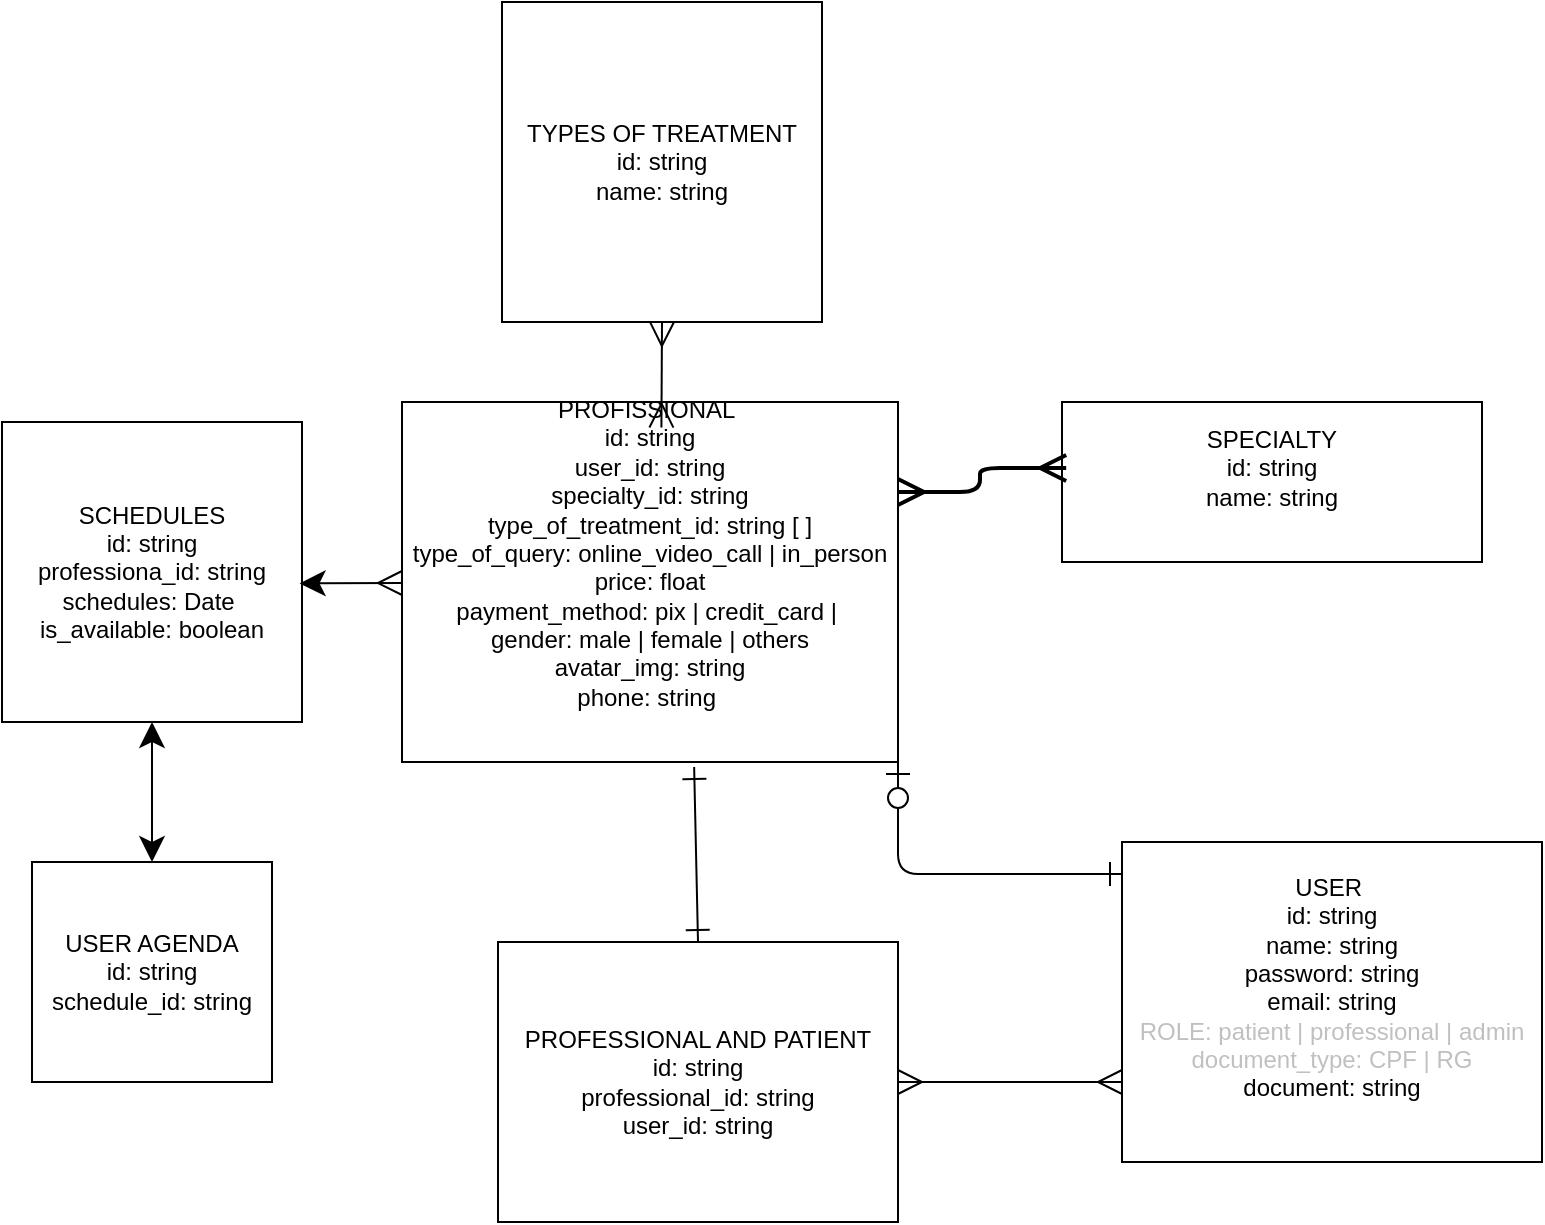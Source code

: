 <mxfile>
    <diagram id="R3o7cu8WSwsuCjEYCdSY" name="Page-1">
        <mxGraphModel dx="1738" dy="1671" grid="1" gridSize="10" guides="1" tooltips="1" connect="1" arrows="1" fold="1" page="1" pageScale="1" pageWidth="850" pageHeight="1100" math="0" shadow="0">
            <root>
                <mxCell id="0"/>
                <mxCell id="1" parent="0"/>
                <mxCell id="2" value="USER&amp;nbsp;&lt;div&gt;id: string&lt;/div&gt;&lt;div&gt;name: string&lt;/div&gt;&lt;div&gt;password: string&lt;/div&gt;&lt;div&gt;email: string&lt;/div&gt;&lt;div&gt;&lt;span style=&quot;color: rgb(192, 192, 192);&quot;&gt;&lt;span&gt;ROLE: patient | professional | admin&lt;/span&gt;&lt;/span&gt;&lt;/div&gt;&lt;div&gt;&lt;span style=&quot;color: rgb(192, 192, 192);&quot;&gt;&lt;span&gt;document_type: CPF | RG&lt;/span&gt;&lt;/span&gt;&lt;/div&gt;&lt;div&gt;document: string&lt;/div&gt;&lt;div&gt;&lt;br&gt;&lt;/div&gt;" style="rounded=0;whiteSpace=wrap;html=1;" parent="1" vertex="1">
                    <mxGeometry x="310" y="320" width="210" height="160" as="geometry"/>
                </mxCell>
                <mxCell id="4" value="SPECIALTY&lt;div&gt;id: string&lt;/div&gt;&lt;div&gt;name: string&lt;/div&gt;&lt;div&gt;&lt;br&gt;&lt;/div&gt;" style="rounded=0;whiteSpace=wrap;html=1;" parent="1" vertex="1">
                    <mxGeometry x="280" y="100" width="210" height="80" as="geometry"/>
                </mxCell>
                <mxCell id="8" value="PROFISSIONAL&amp;nbsp;&lt;div&gt;id: string&lt;/div&gt;&lt;div&gt;user_id: string&lt;/div&gt;&lt;div&gt;specialty_id: string&lt;/div&gt;&lt;div&gt;type_of_treatment_id: string [ ]&lt;/div&gt;&lt;div&gt;type_of_query: online_video_call | in_person&lt;/div&gt;&lt;div&gt;price: float&lt;/div&gt;&lt;div&gt;payment_method: pix | credit_card |&amp;nbsp;&lt;/div&gt;&lt;div&gt;gender: male | female | others&lt;/div&gt;&lt;div&gt;avatar_img: string&lt;/div&gt;&lt;div&gt;phone: string&amp;nbsp;&lt;/div&gt;&lt;div&gt;&lt;br&gt;&lt;/div&gt;&lt;div&gt;&amp;nbsp;&lt;/div&gt;" style="rounded=0;whiteSpace=wrap;html=1;" parent="1" vertex="1">
                    <mxGeometry x="-50" y="100" width="248" height="180" as="geometry"/>
                </mxCell>
                <mxCell id="14" style="edgeStyle=none;html=1;exitX=1;exitY=0.5;exitDx=0;exitDy=0;entryX=0;entryY=0.75;entryDx=0;entryDy=0;startArrow=ERmany;startFill=0;endArrow=ERmany;endFill=0;endSize=10;startSize=10;" edge="1" parent="1" source="9" target="2">
                    <mxGeometry relative="1" as="geometry"/>
                </mxCell>
                <mxCell id="9" value="PROFESSIONAL AND PATIENT&lt;div&gt;id: string&lt;/div&gt;&lt;div&gt;professional_id: string&lt;/div&gt;&lt;div&gt;user_id: string&lt;/div&gt;" style="rounded=0;whiteSpace=wrap;html=1;" vertex="1" parent="1">
                    <mxGeometry x="-2" y="370" width="200" height="140" as="geometry"/>
                </mxCell>
                <mxCell id="10" style="edgeStyle=orthogonalEdgeStyle;html=1;exitX=1;exitY=0.25;exitDx=0;exitDy=0;entryX=0.01;entryY=0.413;entryDx=0;entryDy=0;entryPerimeter=0;startArrow=ERmany;startFill=0;endArrow=ERmany;endFill=0;strokeWidth=2;endSize=10;startSize=10;" edge="1" parent="1" source="8" target="4">
                    <mxGeometry relative="1" as="geometry"/>
                </mxCell>
                <mxCell id="13" style="edgeStyle=none;html=1;exitX=0.5;exitY=0;exitDx=0;exitDy=0;entryX=0.589;entryY=1.014;entryDx=0;entryDy=0;entryPerimeter=0;endSize=10;startSize=10;startArrow=ERone;startFill=0;endArrow=ERone;endFill=0;" edge="1" parent="1" source="9" target="8">
                    <mxGeometry relative="1" as="geometry"/>
                </mxCell>
                <mxCell id="15" style="html=1;exitX=1;exitY=1;exitDx=0;exitDy=0;entryX=0;entryY=0.1;entryDx=0;entryDy=0;entryPerimeter=0;startArrow=ERzeroToOne;startFill=0;endArrow=ERone;endFill=0;endSize=10;startSize=10;edgeStyle=orthogonalEdgeStyle;" edge="1" parent="1" source="8" target="2">
                    <mxGeometry relative="1" as="geometry"/>
                </mxCell>
                <mxCell id="22" value="TYPES OF TREATMENT&lt;div&gt;id: string&lt;/div&gt;&lt;div&gt;name: string&lt;/div&gt;" style="whiteSpace=wrap;html=1;aspect=fixed;" vertex="1" parent="1">
                    <mxGeometry y="-100" width="160" height="160" as="geometry"/>
                </mxCell>
                <mxCell id="24" style="edgeStyle=none;html=1;exitX=0.5;exitY=1;exitDx=0;exitDy=0;entryX=0.523;entryY=0.071;entryDx=0;entryDy=0;entryPerimeter=0;startArrow=ERmany;startFill=0;endArrow=ERmany;endFill=0;endSize=10;startSize=10;" edge="1" parent="1" source="22" target="8">
                    <mxGeometry relative="1" as="geometry"/>
                </mxCell>
                <mxCell id="30" style="edgeStyle=none;html=1;startArrow=classic;startFill=1;endArrow=classic;endFill=1;endSize=10;startSize=10;" edge="1" parent="1" source="27" target="29">
                    <mxGeometry relative="1" as="geometry"/>
                </mxCell>
                <mxCell id="27" value="SCHEDULES&lt;div&gt;id: string&lt;/div&gt;&lt;div&gt;professiona_id: string&lt;/div&gt;&lt;div&gt;schedules: Date&amp;nbsp;&lt;/div&gt;&lt;div&gt;is_available: boolean&lt;/div&gt;" style="whiteSpace=wrap;html=1;aspect=fixed;" vertex="1" parent="1">
                    <mxGeometry x="-250" y="110" width="150" height="150" as="geometry"/>
                </mxCell>
                <mxCell id="28" style="edgeStyle=none;html=1;entryX=0.992;entryY=0.538;entryDx=0;entryDy=0;entryPerimeter=0;startArrow=ERmany;startFill=0;endSize=10;startSize=10;" edge="1" parent="1" source="8" target="27">
                    <mxGeometry relative="1" as="geometry"/>
                </mxCell>
                <mxCell id="29" value="USER AGENDA&lt;div&gt;id: string&lt;/div&gt;&lt;div&gt;schedule_id: string&lt;/div&gt;" style="rounded=0;whiteSpace=wrap;html=1;" vertex="1" parent="1">
                    <mxGeometry x="-235" y="330" width="120" height="110" as="geometry"/>
                </mxCell>
            </root>
        </mxGraphModel>
    </diagram>
</mxfile>
